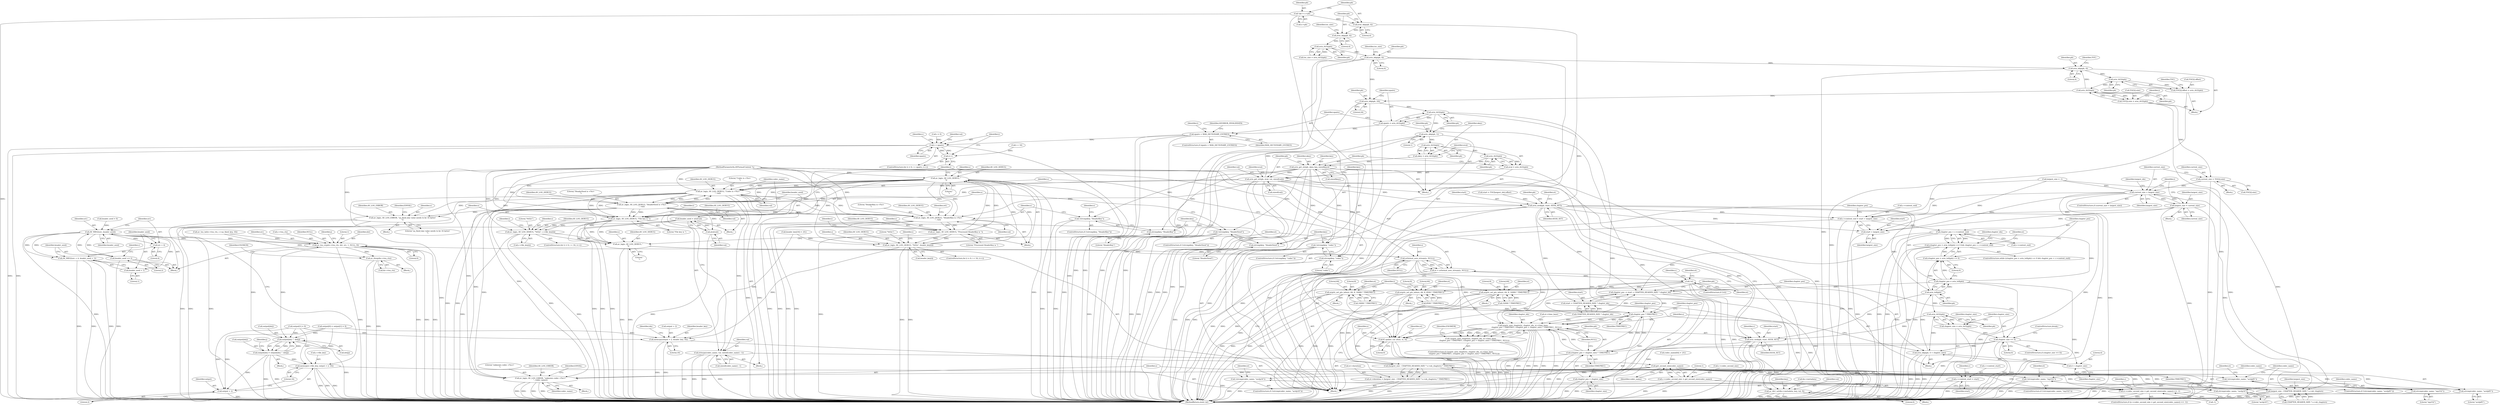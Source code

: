 digraph "0_FFmpeg_ed188f6dcdf0935c939ed813cf8745d50742014b@pointer" {
"1000194" [label="(Call,avio_skip(pb, 4))"];
"1000192" [label="(Call,avio_rb32(pb))"];
"1000187" [label="(Call,avio_skip(pb, 4))"];
"1000184" [label="(Call,avio_skip(pb, 4))"];
"1000177" [label="(Call,*pb = s->pb)"];
"1000213" [label="(Call,avio_skip(pb, 4))"];
"1000222" [label="(Call,avio_rb32(pb))"];
"1000216" [label="(Call,TOC[i].offset = avio_rb32(pb))"];
"1000230" [label="(Call,avio_rb32(pb))"];
"1000224" [label="(Call,TOC[i].size = avio_rb32(pb))"];
"1000736" [label="(Call,current_size = TOC[i].size)"];
"1000744" [label="(Call,current_size > largest_size)"];
"1000751" [label="(Call,largest_size = current_size)"];
"1000775" [label="(Call,c->content_end = start + largest_size)"];
"1000790" [label="(Call,chapter_pos < c->content_end)"];
"1000783" [label="(Call,(chapter_pos = avio_tell(pb)) >= 0 && chapter_pos < c->content_end)"];
"1000812" [label="(Call,chapter_pos -= start + CHAPTER_HEADER_SIZE * chapter_idx)"];
"1000832" [label="(Call,chapter_pos * TIMEPREC)"];
"1000826" [label="(Call,avpriv_new_chapter(s, chapter_idx, st->time_base,\n            chapter_pos * TIMEPREC, (chapter_pos + chapter_size) * TIMEPREC, NULL))"];
"1000825" [label="(Call,!avpriv_new_chapter(s, chapter_idx, st->time_base,\n            chapter_pos * TIMEPREC, (chapter_pos + chapter_size) * TIMEPREC, NULL))"];
"1000857" [label="(Call,ff_update_cur_dts(s, st, 0))"];
"1000835" [label="(Call,(chapter_pos + chapter_size) * TIMEPREC)"];
"1000848" [label="(Call,(largest_size - CHAPTER_HEADER_SIZE * s->nb_chapters) * TIMEPREC)"];
"1000844" [label="(Call,st->duration = (largest_size - CHAPTER_HEADER_SIZE * s->nb_chapters) * TIMEPREC)"];
"1000836" [label="(Call,chapter_pos + chapter_size)"];
"1000779" [label="(Call,start + largest_size)"];
"1000849" [label="(Call,largest_size - CHAPTER_HEADER_SIZE * s->nb_chapters)"];
"1000232" [label="(Call,avio_skip(pb, 24))"];
"1000237" [label="(Call,avio_rb32(pb))"];
"1000235" [label="(Call,npairs = avio_rb32(pb))"];
"1000240" [label="(Call,npairs > MAX_DICTIONARY_ENTRIES)"];
"1000249" [label="(Call,i < npairs)"];
"1000252" [label="(Call,i++)"];
"1000265" [label="(Call,avio_skip(pb, 1))"];
"1000270" [label="(Call,avio_rb32(pb))"];
"1000268" [label="(Call,nkey = avio_rb32(pb))"];
"1000276" [label="(Call,avio_get_str(pb, nkey, key, sizeof(key)))"];
"1000282" [label="(Call,avio_get_str(pb, nval, val, sizeof(val)))"];
"1000294" [label="(Call,av_log(s, AV_LOG_DEBUG, \"Codec is <%s>\n\", val))"];
"1000299" [label="(Call,strncpy(codec_name, val, sizeof(codec_name) - 1))"];
"1000414" [label="(Call,get_second_size(codec_name))"];
"1000409" [label="(Call,(c->codec_second_size = get_second_size(codec_name)) == -1)"];
"1000410" [label="(Call,c->codec_second_size = get_second_size(codec_name))"];
"1000419" [label="(Call,av_log(s, AV_LOG_ERROR, \"unknown codec <%s>!\n\", codec_name))"];
"1000587" [label="(Call,!strcmp(codec_name, \"mp332\"))"];
"1000588" [label="(Call,strcmp(codec_name, \"mp332\"))"];
"1000620" [label="(Call,!strcmp(codec_name, \"acelp85\"))"];
"1000621" [label="(Call,strcmp(codec_name, \"acelp85\"))"];
"1000674" [label="(Call,!strcmp(codec_name, \"acelp16\"))"];
"1000675" [label="(Call,strcmp(codec_name, \"acelp16\"))"];
"1000313" [label="(Call,av_log(s, AV_LOG_DEBUG, \"HeaderSeed is <%s>\n\", val))"];
"1000320" [label="(Call,atoi(val))"];
"1000318" [label="(Call,header_seed = atoi(val))"];
"1000476" [label="(Call,AV_WB32(src, header_seed))"];
"1000479" [label="(Call,AV_WB32(src + 4, header_seed + 1))"];
"1000480" [label="(Call,src + 4)"];
"1000483" [label="(Call,header_seed + 1)"];
"1000486" [label="(Call,header_seed += 2)"];
"1000489" [label="(Call,av_tea_crypt(c->tea_ctx, dst, src, 1, NULL, 0))"];
"1000521" [label="(Call,output[idx] ^ dst[j])"];
"1000517" [label="(Call,output[idx] = output[idx] ^ dst[j])"];
"1000528" [label="(Call,memcpy(c->file_key, output + 2, 16))"];
"1000532" [label="(Call,output + 2)"];
"1000564" [label="(Call,avformat_new_stream(s, NULL))"];
"1000562" [label="(Call,st = avformat_new_stream(s, NULL))"];
"1000568" [label="(Call,!st)"];
"1000611" [label="(Call,avpriv_set_pts_info(st, 64, 8, 32000 * TIMEPREC))"];
"1000665" [label="(Call,avpriv_set_pts_info(st, 64, 8, 8500 * TIMEPREC))"];
"1000719" [label="(Call,avpriv_set_pts_info(st, 64, 8, 16000 * TIMEPREC))"];
"1000571" [label="(Call,av_freep(&c->tea_ctx))"];
"1000329" [label="(Call,av_log(s, AV_LOG_DEBUG, \"HeaderKey is <%s>\n\", val))"];
"1000360" [label="(Call,av_log(s, AV_LOG_DEBUG, \"Processed HeaderKey is \"))"];
"1000373" [label="(Call,av_log(s, AV_LOG_DEBUG, \"%02x\", header_key[i]))"];
"1000380" [label="(Call,av_log(s, AV_LOG_DEBUG, \"\n\"))"];
"1000401" [label="(Call,av_log(s, AV_LOG_ERROR, \"aa_fixed_key value needs to be 16 bytes!\n\"))"];
"1000536" [label="(Call,av_log(s, AV_LOG_DEBUG, \"File key is \"))"];
"1000549" [label="(Call,av_log(s, AV_LOG_DEBUG, \"%02x\", c->file_key[i]))"];
"1000558" [label="(Call,av_log(s, AV_LOG_DEBUG, \"\n\"))"];
"1000457" [label="(Call,memcpy(output + 2, header_key, 16))"];
"1000386" [label="(Call,av_dict_set(&s->metadata, key, val, 0))"];
"1000761" [label="(Call,avio_seek(pb, start, SEEK_SET))"];
"1000770" [label="(Call,c->content_start = start)"];
"1000787" [label="(Call,avio_tell(pb))"];
"1000784" [label="(Call,(chapter_pos = avio_tell(pb)) >= 0)"];
"1000785" [label="(Call,chapter_pos = avio_tell(pb))"];
"1000805" [label="(Call,avio_rb32(pb))"];
"1000803" [label="(Call,chapter_size = avio_rb32(pb))"];
"1000808" [label="(Call,chapter_size == 0)"];
"1000819" [label="(Call,avio_skip(pb, 4 + chapter_size))"];
"1000821" [label="(Call,4 + chapter_size)"];
"1000861" [label="(Call,avio_seek(pb, start, SEEK_SET))"];
"1000814" [label="(Call,start + CHAPTER_HEADER_SIZE * chapter_idx)"];
"1000289" [label="(Call,!strcmp(key, \"codec\"))"];
"1000290" [label="(Call,strcmp(key, \"codec\"))"];
"1000308" [label="(Call,!strcmp(key, \"HeaderSeed\"))"];
"1000309" [label="(Call,strcmp(key, \"HeaderSeed\"))"];
"1000324" [label="(Call,!strcmp(key, \"HeaderKey\"))"];
"1000325" [label="(Call,strcmp(key, \"HeaderKey\"))"];
"1000274" [label="(Call,avio_rb32(pb))"];
"1000272" [label="(Call,nval = avio_rb32(pb))"];
"1000781" [label="(Identifier,largest_size)"];
"1000212" [label="(Block,)"];
"1000675" [label="(Call,strcmp(codec_name, \"acelp16\"))"];
"1000288" [label="(ControlStructure,if (!strcmp(key, \"codec\")))"];
"1000809" [label="(Identifier,chapter_size)"];
"1000835" [label="(Call,(chapter_pos + chapter_size) * TIMEPREC)"];
"1000828" [label="(Identifier,chapter_idx)"];
"1000278" [label="(Identifier,nkey)"];
"1000404" [label="(Literal,\"aa_fixed_key value needs to be 16 bytes!\n\")"];
"1000836" [label="(Call,chapter_pos + chapter_size)"];
"1000458" [label="(Call,output + 2)"];
"1000540" [label="(ControlStructure,for (i = 0; i < 16; i++))"];
"1000674" [label="(Call,!strcmp(codec_name, \"acelp16\"))"];
"1000525" [label="(Call,dst[j])"];
"1000190" [label="(Call,toc_size = avio_rb32(pb))"];
"1000362" [label="(Identifier,AV_LOG_DEBUG)"];
"1000309" [label="(Call,strcmp(key, \"HeaderSeed\"))"];
"1000253" [label="(Identifier,i)"];
"1000623" [label="(Literal,\"acelp85\")"];
"1000217" [label="(Call,TOC[i].offset)"];
"1000491" [label="(Identifier,c)"];
"1000619" [label="(ControlStructure,if (!strcmp(codec_name, \"acelp85\")))"];
"1000475" [label="(Block,)"];
"1000839" [label="(Identifier,TIMEPREC)"];
"1000497" [label="(Literal,0)"];
"1000589" [label="(Identifier,codec_name)"];
"1000368" [label="(Call,i < 16)"];
"1000534" [label="(Literal,2)"];
"1000177" [label="(Call,*pb = s->pb)"];
"1000568" [label="(Call,!st)"];
"1000480" [label="(Call,src + 4)"];
"1000563" [label="(Identifier,st)"];
"1000407" [label="(Identifier,EINVAL)"];
"1000777" [label="(Identifier,c)"];
"1000275" [label="(Identifier,pb)"];
"1000265" [label="(Call,avio_skip(pb, 1))"];
"1000588" [label="(Call,strcmp(codec_name, \"mp332\"))"];
"1000266" [label="(Identifier,pb)"];
"1000496" [label="(Identifier,NULL)"];
"1000196" [label="(Literal,4)"];
"1000734" [label="(Identifier,i)"];
"1000624" [label="(Block,)"];
"1000377" [label="(Call,header_key[i])"];
"1000586" [label="(ControlStructure,if (!strcmp(codec_name, \"mp332\")))"];
"1000380" [label="(Call,av_log(s, AV_LOG_DEBUG, \"\n\"))"];
"1000751" [label="(Call,largest_size = current_size)"];
"1000578" [label="(Identifier,ENOMEM)"];
"1000816" [label="(Call,CHAPTER_HEADER_SIZE * chapter_idx)"];
"1000246" [label="(Call,i = 0)"];
"1000824" [label="(ControlStructure,if (!avpriv_new_chapter(s, chapter_idx, st->time_base,\n            chapter_pos * TIMEPREC, (chapter_pos + chapter_size) * TIMEPREC, NULL)))"];
"1000414" [label="(Call,get_second_size(codec_name))"];
"1000628" [label="(Identifier,st)"];
"1000774" [label="(Identifier,start)"];
"1000776" [label="(Call,c->content_end)"];
"1000668" [label="(Literal,8)"];
"1000537" [label="(Identifier,s)"];
"1000215" [label="(Literal,4)"];
"1000256" [label="(Identifier,val)"];
"1000775" [label="(Call,c->content_end = start + largest_size)"];
"1000360" [label="(Call,av_log(s, AV_LOG_DEBUG, \"Processed HeaderKey is \"))"];
"1000296" [label="(Identifier,AV_LOG_DEBUG)"];
"1000192" [label="(Call,avio_rb32(pb))"];
"1000850" [label="(Identifier,largest_size)"];
"1000295" [label="(Identifier,s)"];
"1000440" [label="(Call,av_tea_init(c->tea_ctx, c->aa_fixed_key, 16))"];
"1000372" [label="(Identifier,i)"];
"1000752" [label="(Identifier,largest_size)"];
"1000329" [label="(Call,av_log(s, AV_LOG_DEBUG, \"HeaderKey is <%s>\n\", val))"];
"1000185" [label="(Identifier,pb)"];
"1000487" [label="(Identifier,header_seed)"];
"1000612" [label="(Identifier,st)"];
"1000735" [label="(Block,)"];
"1000483" [label="(Call,header_seed + 1)"];
"1000385" [label="(Block,)"];
"1000749" [label="(Identifier,largest_idx)"];
"1000267" [label="(Literal,1)"];
"1000676" [label="(Identifier,codec_name)"];
"1000622" [label="(Identifier,codec_name)"];
"1000224" [label="(Call,TOC[i].size = avio_rb32(pb))"];
"1000820" [label="(Identifier,pb)"];
"1000391" [label="(Identifier,key)"];
"1000374" [label="(Identifier,s)"];
"1000213" [label="(Call,avio_skip(pb, 4))"];
"1000326" [label="(Identifier,key)"];
"1000315" [label="(Identifier,AV_LOG_DEBUG)"];
"1000254" [label="(Block,)"];
"1000822" [label="(Literal,4)"];
"1000737" [label="(Identifier,current_size)"];
"1000767" [label="(Identifier,st)"];
"1000574" [label="(Identifier,c)"];
"1000791" [label="(Identifier,chapter_pos)"];
"1000569" [label="(Identifier,st)"];
"1000389" [label="(Identifier,s)"];
"1000539" [label="(Literal,\"File key is \")"];
"1000245" [label="(ControlStructure,for (i = 0; i < npairs; i++))"];
"1000665" [label="(Call,avpriv_set_pts_info(st, 64, 8, 8500 * TIMEPREC))"];
"1000517" [label="(Call,output[idx] = output[idx] ^ dst[j])"];
"1000411" [label="(Call,c->codec_second_size)"];
"1000763" [label="(Identifier,start)"];
"1000798" [label="(Identifier,chapter_idx)"];
"1000590" [label="(Literal,\"mp332\")"];
"1000719" [label="(Call,avpriv_set_pts_info(st, 64, 8, 16000 * TIMEPREC))"];
"1000746" [label="(Identifier,largest_size)"];
"1000812" [label="(Call,chapter_pos -= start + CHAPTER_HEADER_SIZE * chapter_idx)"];
"1000792" [label="(Call,c->content_end)"];
"1000851" [label="(Call,CHAPTER_HEADER_SIZE * s->nb_chapters)"];
"1000282" [label="(Call,avio_get_str(pb, nval, val, sizeof(val)))"];
"1000858" [label="(Identifier,s)"];
"1000333" [label="(Identifier,val)"];
"1000276" [label="(Call,avio_get_str(pb, nkey, key, sizeof(key)))"];
"1000416" [label="(Call,-1)"];
"1000518" [label="(Call,output[idx])"];
"1000559" [label="(Identifier,s)"];
"1000723" [label="(Call,16000 * TIMEPREC)"];
"1000216" [label="(Call,TOC[i].offset = avio_rb32(pb))"];
"1000222" [label="(Call,avio_rb32(pb))"];
"1000477" [label="(Identifier,src)"];
"1000127" [label="(MethodParameterIn,AVFormatContext *s)"];
"1000832" [label="(Call,chapter_pos * TIMEPREC)"];
"1000308" [label="(Call,!strcmp(key, \"HeaderSeed\"))"];
"1000193" [label="(Identifier,pb)"];
"1000457" [label="(Call,memcpy(output + 2, header_key, 16))"];
"1000422" [label="(Literal,\"unknown codec <%s>!\n\")"];
"1000421" [label="(Identifier,AV_LOG_ERROR)"];
"1000565" [label="(Identifier,s)"];
"1000533" [label="(Identifier,output)"];
"1000415" [label="(Identifier,codec_name)"];
"1000834" [label="(Identifier,TIMEPREC)"];
"1000562" [label="(Call,st = avformat_new_stream(s, NULL))"];
"1000251" [label="(Identifier,npairs)"];
"1000522" [label="(Call,output[idx])"];
"1000736" [label="(Call,current_size = TOC[i].size)"];
"1000821" [label="(Call,4 + chapter_size)"];
"1000269" [label="(Identifier,nkey)"];
"1000361" [label="(Identifier,s)"];
"1000189" [label="(Literal,4)"];
"1000299" [label="(Call,strncpy(codec_name, val, sizeof(codec_name) - 1))"];
"1000191" [label="(Identifier,toc_size)"];
"1000318" [label="(Call,header_seed = atoi(val))"];
"1000375" [label="(Identifier,AV_LOG_DEBUG)"];
"1000383" [label="(Literal,\"\n\")"];
"1000582" [label="(Identifier,st)"];
"1000429" [label="(Identifier,c)"];
"1000268" [label="(Call,nkey = avio_rb32(pb))"];
"1000376" [label="(Literal,\"%02x\")"];
"1000426" [label="(Identifier,EINVAL)"];
"1000461" [label="(Identifier,header_key)"];
"1000290" [label="(Call,strcmp(key, \"codec\"))"];
"1000387" [label="(Call,&s->metadata)"];
"1000587" [label="(Call,!strcmp(codec_name, \"mp332\"))"];
"1000829" [label="(Call,st->time_base)"];
"1000567" [label="(ControlStructure,if (!st))"];
"1000779" [label="(Call,start + largest_size)"];
"1000833" [label="(Identifier,chapter_pos)"];
"1000330" [label="(Identifier,s)"];
"1000784" [label="(Call,(chapter_pos = avio_tell(pb)) >= 0)"];
"1000320" [label="(Call,atoi(val))"];
"1000846" [label="(Identifier,st)"];
"1000795" [label="(Block,)"];
"1000418" [label="(Block,)"];
"1000843" [label="(Identifier,ENOMEM)"];
"1000331" [label="(Identifier,AV_LOG_DEBUG)"];
"1000848" [label="(Call,(largest_size - CHAPTER_HEADER_SIZE * s->nb_chapters) * TIMEPREC)"];
"1000804" [label="(Identifier,chapter_size)"];
"1000482" [label="(Literal,4)"];
"1000516" [label="(Block,)"];
"1000805" [label="(Call,avio_rb32(pb))"];
"1000279" [label="(Identifier,key)"];
"1000615" [label="(Call,32000 * TIMEPREC)"];
"1000549" [label="(Call,av_log(s, AV_LOG_DEBUG, \"%02x\", c->file_key[i]))"];
"1000321" [label="(Identifier,val)"];
"1000669" [label="(Call,8500 * TIMEPREC)"];
"1000528" [label="(Call,memcpy(c->file_key, output + 2, 16))"];
"1000500" [label="(Identifier,j)"];
"1000511" [label="(Identifier,j)"];
"1000312" [label="(Block,)"];
"1000410" [label="(Call,c->codec_second_size = get_second_size(codec_name))"];
"1000298" [label="(Identifier,val)"];
"1000595" [label="(Identifier,st)"];
"1000495" [label="(Literal,1)"];
"1000819" [label="(Call,avio_skip(pb, 4 + chapter_size))"];
"1000827" [label="(Identifier,s)"];
"1000227" [label="(Identifier,TOC)"];
"1000178" [label="(Identifier,pb)"];
"1000283" [label="(Identifier,pb)"];
"1000790" [label="(Call,chapter_pos < c->content_end)"];
"1000542" [label="(Identifier,i)"];
"1000324" [label="(Call,!strcmp(key, \"HeaderKey\"))"];
"1000235" [label="(Call,npairs = avio_rb32(pb))"];
"1000297" [label="(Literal,\"Codec is <%s>\n\")"];
"1000682" [label="(Identifier,st)"];
"1000493" [label="(Identifier,dst)"];
"1000857" [label="(Call,ff_update_cur_dts(s, st, 0))"];
"1000770" [label="(Call,c->content_start = start)"];
"1000837" [label="(Identifier,chapter_pos)"];
"1000237" [label="(Call,avio_rb32(pb))"];
"1000301" [label="(Identifier,val)"];
"1000864" [label="(Identifier,SEEK_SET)"];
"1000409" [label="(Call,(c->codec_second_size = get_second_size(codec_name)) == -1)"];
"1000240" [label="(Call,npairs > MAX_DICTIONARY_ENTRIES)"];
"1000397" [label="(Identifier,c)"];
"1000366" [label="(Identifier,i)"];
"1000728" [label="(Identifier,i)"];
"1000386" [label="(Call,av_dict_set(&s->metadata, key, val, 0))"];
"1000186" [label="(Literal,4)"];
"1000250" [label="(Identifier,i)"];
"1000417" [label="(Literal,1)"];
"1000754" [label="(Call,start = TOC[largest_idx].offset)"];
"1000364" [label="(ControlStructure,for (i = 0; i < 16; i++))"];
"1000782" [label="(ControlStructure,while ((chapter_pos = avio_tell(pb)) >= 0 && chapter_pos < c->content_end))"];
"1000325" [label="(Call,strcmp(key, \"HeaderKey\"))"];
"1000402" [label="(Identifier,s)"];
"1000788" [label="(Identifier,pb)"];
"1000762" [label="(Identifier,pb)"];
"1000236" [label="(Identifier,npairs)"];
"1000481" [label="(Identifier,src)"];
"1000249" [label="(Call,i < npairs)"];
"1000195" [label="(Identifier,pb)"];
"1000489" [label="(Call,av_tea_crypt(c->tea_ctx, dst, src, 1, NULL, 0))"];
"1000285" [label="(Identifier,val)"];
"1000780" [label="(Identifier,start)"];
"1000199" [label="(Identifier,toc_size)"];
"1000373" [label="(Call,av_log(s, AV_LOG_DEBUG, \"%02x\", header_key[i]))"];
"1000238" [label="(Identifier,pb)"];
"1000241" [label="(Identifier,npairs)"];
"1000392" [label="(Identifier,val)"];
"1000551" [label="(Identifier,AV_LOG_DEBUG)"];
"1000184" [label="(Call,avio_skip(pb, 4))"];
"1000214" [label="(Identifier,pb)"];
"1000771" [label="(Call,c->content_start)"];
"1000810" [label="(Literal,0)"];
"1000764" [label="(Identifier,SEEK_SET)"];
"1000271" [label="(Identifier,pb)"];
"1000328" [label="(Block,)"];
"1000280" [label="(Call,sizeof(key))"];
"1000231" [label="(Identifier,pb)"];
"1000155" [label="(Call,largest_size = -1)"];
"1000815" [label="(Identifier,start)"];
"1000314" [label="(Identifier,s)"];
"1000548" [label="(Identifier,i)"];
"1000420" [label="(Identifier,s)"];
"1000485" [label="(Literal,1)"];
"1000494" [label="(Identifier,src)"];
"1000566" [label="(Identifier,NULL)"];
"1000323" [label="(ControlStructure,if (!strcmp(key, \"HeaderKey\")))"];
"1000786" [label="(Identifier,chapter_pos)"];
"1000877" [label="(MethodReturn,static int)"];
"1000488" [label="(Literal,2)"];
"1000552" [label="(Literal,\"%02x\")"];
"1000142" [label="(Call,header_seed = 0)"];
"1000336" [label="(Identifier,ret)"];
"1000787" [label="(Call,avio_tell(pb))"];
"1000252" [label="(Call,i++)"];
"1000840" [label="(Identifier,NULL)"];
"1000225" [label="(Call,TOC[i].size)"];
"1000743" [label="(ControlStructure,if (current_size > largest_size))"];
"1000553" [label="(Call,c->file_key[i])"];
"1000230" [label="(Call,avio_rb32(pb))"];
"1000814" [label="(Call,start + CHAPTER_HEADER_SIZE * chapter_idx)"];
"1000862" [label="(Identifier,pb)"];
"1000274" [label="(Call,avio_rb32(pb))"];
"1000478" [label="(Identifier,header_seed)"];
"1000284" [label="(Identifier,nval)"];
"1000570" [label="(Block,)"];
"1000620" [label="(Call,!strcmp(codec_name, \"acelp85\"))"];
"1000591" [label="(Block,)"];
"1000273" [label="(Identifier,nval)"];
"1000270" [label="(Call,avio_rb32(pb))"];
"1000247" [label="(Identifier,i)"];
"1000327" [label="(Literal,\"HeaderKey\")"];
"1000826" [label="(Call,avpriv_new_chapter(s, chapter_idx, st->time_base,\n            chapter_pos * TIMEPREC, (chapter_pos + chapter_size) * TIMEPREC, NULL))"];
"1000187" [label="(Call,avio_skip(pb, 4))"];
"1000673" [label="(ControlStructure,if (!strcmp(codec_name, \"acelp16\")))"];
"1000813" [label="(Identifier,chapter_pos)"];
"1000614" [label="(Literal,8)"];
"1000867" [label="(Identifier,c)"];
"1000272" [label="(Call,nval = avio_rb32(pb))"];
"1000319" [label="(Identifier,header_seed)"];
"1000845" [label="(Call,st->duration)"];
"1000550" [label="(Identifier,s)"];
"1000168" [label="(Call,header_key[16] = {0})"];
"1000863" [label="(Identifier,start)"];
"1000403" [label="(Identifier,AV_LOG_ERROR)"];
"1000747" [label="(Block,)"];
"1000277" [label="(Identifier,pb)"];
"1000825" [label="(Call,!avpriv_new_chapter(s, chapter_idx, st->time_base,\n            chapter_pos * TIMEPREC, (chapter_pos + chapter_size) * TIMEPREC, NULL))"];
"1000722" [label="(Literal,8)"];
"1000194" [label="(Call,avio_skip(pb, 4))"];
"1000294" [label="(Call,av_log(s, AV_LOG_DEBUG, \"Codec is <%s>\n\", val))"];
"1000419" [label="(Call,av_log(s, AV_LOG_ERROR, \"unknown codec <%s>!\n\", codec_name))"];
"1000611" [label="(Call,avpriv_set_pts_info(st, 64, 8, 32000 * TIMEPREC))"];
"1000211" [label="(Identifier,i)"];
"1000532" [label="(Call,output + 2)"];
"1000300" [label="(Identifier,codec_name)"];
"1000363" [label="(Literal,\"Processed HeaderKey is \")"];
"1000188" [label="(Identifier,pb)"];
"1000382" [label="(Identifier,AV_LOG_DEBUG)"];
"1000234" [label="(Literal,24)"];
"1000381" [label="(Identifier,s)"];
"1000744" [label="(Call,current_size > largest_size)"];
"1000783" [label="(Call,(chapter_pos = avio_tell(pb)) >= 0 && chapter_pos < c->content_end)"];
"1000476" [label="(Call,AV_WB32(src, header_seed))"];
"1000529" [label="(Call,c->file_key)"];
"1000678" [label="(Block,)"];
"1000571" [label="(Call,av_freep(&c->tea_ctx))"];
"1000613" [label="(Literal,64)"];
"1000823" [label="(Identifier,chapter_size)"];
"1000621" [label="(Call,strcmp(codec_name, \"acelp85\"))"];
"1000462" [label="(Literal,16)"];
"1000720" [label="(Identifier,st)"];
"1000564" [label="(Call,avformat_new_stream(s, NULL))"];
"1000311" [label="(Literal,\"HeaderSeed\")"];
"1000408" [label="(ControlStructure,if ((c->codec_second_size = get_second_size(codec_name)) == -1))"];
"1000232" [label="(Call,avio_skip(pb, 24))"];
"1000393" [label="(Literal,0)"];
"1000521" [label="(Call,output[idx] ^ dst[j])"];
"1000479" [label="(Call,AV_WB32(src + 4, header_seed + 1))"];
"1000849" [label="(Call,largest_size - CHAPTER_HEADER_SIZE * s->nb_chapters)"];
"1000233" [label="(Identifier,pb)"];
"1000400" [label="(Block,)"];
"1000149" [label="(Call,codec_name[64] = {0})"];
"1000808" [label="(Call,chapter_size == 0)"];
"1000558" [label="(Call,av_log(s, AV_LOG_DEBUG, \"\n\"))"];
"1000738" [label="(Call,TOC[i].size)"];
"1000452" [label="(Call,output[1] = 0)"];
"1000667" [label="(Literal,64)"];
"1000844" [label="(Call,st->duration = (largest_size - CHAPTER_HEADER_SIZE * s->nb_chapters) * TIMEPREC)"];
"1000448" [label="(Call,output[0] = output[1] = 0)"];
"1000310" [label="(Identifier,key)"];
"1000745" [label="(Identifier,current_size)"];
"1000286" [label="(Call,sizeof(val))"];
"1000179" [label="(Call,s->pb)"];
"1000291" [label="(Identifier,key)"];
"1000128" [label="(Block,)"];
"1000806" [label="(Identifier,pb)"];
"1000332" [label="(Literal,\"HeaderKey is <%s>\n\")"];
"1000561" [label="(Literal,\"\n\")"];
"1000223" [label="(Identifier,pb)"];
"1000307" [label="(ControlStructure,if (!strcmp(key, \"HeaderSeed\")))"];
"1000677" [label="(Literal,\"acelp16\")"];
"1000486" [label="(Call,header_seed += 2)"];
"1000859" [label="(Identifier,st)"];
"1000423" [label="(Identifier,codec_name)"];
"1000239" [label="(ControlStructure,if (npairs > MAX_DICTIONARY_ENTRIES))"];
"1000464" [label="(Identifier,idx)"];
"1000289" [label="(Call,!strcmp(key, \"codec\"))"];
"1000484" [label="(Identifier,header_seed)"];
"1000292" [label="(Literal,\"codec\")"];
"1000219" [label="(Identifier,TOC)"];
"1000293" [label="(Block,)"];
"1000536" [label="(Call,av_log(s, AV_LOG_DEBUG, \"File key is \"))"];
"1000856" [label="(Identifier,TIMEPREC)"];
"1000244" [label="(Identifier,AVERROR_INVALIDDATA)"];
"1000401" [label="(Call,av_log(s, AV_LOG_ERROR, \"aa_fixed_key value needs to be 16 bytes!\n\"))"];
"1000535" [label="(Literal,16)"];
"1000242" [label="(Identifier,MAX_DICTIONARY_ENTRIES)"];
"1000807" [label="(ControlStructure,if (chapter_size == 0))"];
"1000490" [label="(Call,c->tea_ctx)"];
"1000317" [label="(Identifier,val)"];
"1000860" [label="(Literal,0)"];
"1000753" [label="(Identifier,current_size)"];
"1000572" [label="(Call,&c->tea_ctx)"];
"1000761" [label="(Call,avio_seek(pb, start, SEEK_SET))"];
"1000838" [label="(Identifier,chapter_size)"];
"1000666" [label="(Identifier,st)"];
"1000560" [label="(Identifier,AV_LOG_DEBUG)"];
"1000721" [label="(Literal,64)"];
"1000302" [label="(Call,sizeof(codec_name) - 1)"];
"1000313" [label="(Call,av_log(s, AV_LOG_DEBUG, \"HeaderSeed is <%s>\n\", val))"];
"1000789" [label="(Literal,0)"];
"1000538" [label="(Identifier,AV_LOG_DEBUG)"];
"1000811" [label="(ControlStructure,break;)"];
"1000316" [label="(Literal,\"HeaderSeed is <%s>\n\")"];
"1000803" [label="(Call,chapter_size = avio_rb32(pb))"];
"1000785" [label="(Call,chapter_pos = avio_tell(pb))"];
"1000861" [label="(Call,avio_seek(pb, start, SEEK_SET))"];
"1000194" -> "1000128"  [label="AST: "];
"1000194" -> "1000196"  [label="CFG: "];
"1000195" -> "1000194"  [label="AST: "];
"1000196" -> "1000194"  [label="AST: "];
"1000199" -> "1000194"  [label="CFG: "];
"1000194" -> "1000877"  [label="DDG: "];
"1000194" -> "1000877"  [label="DDG: "];
"1000192" -> "1000194"  [label="DDG: "];
"1000194" -> "1000213"  [label="DDG: "];
"1000194" -> "1000232"  [label="DDG: "];
"1000192" -> "1000190"  [label="AST: "];
"1000192" -> "1000193"  [label="CFG: "];
"1000193" -> "1000192"  [label="AST: "];
"1000190" -> "1000192"  [label="CFG: "];
"1000192" -> "1000190"  [label="DDG: "];
"1000187" -> "1000192"  [label="DDG: "];
"1000187" -> "1000128"  [label="AST: "];
"1000187" -> "1000189"  [label="CFG: "];
"1000188" -> "1000187"  [label="AST: "];
"1000189" -> "1000187"  [label="AST: "];
"1000191" -> "1000187"  [label="CFG: "];
"1000184" -> "1000187"  [label="DDG: "];
"1000184" -> "1000128"  [label="AST: "];
"1000184" -> "1000186"  [label="CFG: "];
"1000185" -> "1000184"  [label="AST: "];
"1000186" -> "1000184"  [label="AST: "];
"1000188" -> "1000184"  [label="CFG: "];
"1000177" -> "1000184"  [label="DDG: "];
"1000177" -> "1000128"  [label="AST: "];
"1000177" -> "1000179"  [label="CFG: "];
"1000178" -> "1000177"  [label="AST: "];
"1000179" -> "1000177"  [label="AST: "];
"1000185" -> "1000177"  [label="CFG: "];
"1000177" -> "1000877"  [label="DDG: "];
"1000213" -> "1000212"  [label="AST: "];
"1000213" -> "1000215"  [label="CFG: "];
"1000214" -> "1000213"  [label="AST: "];
"1000215" -> "1000213"  [label="AST: "];
"1000219" -> "1000213"  [label="CFG: "];
"1000213" -> "1000877"  [label="DDG: "];
"1000230" -> "1000213"  [label="DDG: "];
"1000213" -> "1000222"  [label="DDG: "];
"1000222" -> "1000216"  [label="AST: "];
"1000222" -> "1000223"  [label="CFG: "];
"1000223" -> "1000222"  [label="AST: "];
"1000216" -> "1000222"  [label="CFG: "];
"1000222" -> "1000216"  [label="DDG: "];
"1000222" -> "1000230"  [label="DDG: "];
"1000216" -> "1000212"  [label="AST: "];
"1000217" -> "1000216"  [label="AST: "];
"1000227" -> "1000216"  [label="CFG: "];
"1000216" -> "1000877"  [label="DDG: "];
"1000230" -> "1000224"  [label="AST: "];
"1000230" -> "1000231"  [label="CFG: "];
"1000231" -> "1000230"  [label="AST: "];
"1000224" -> "1000230"  [label="CFG: "];
"1000230" -> "1000224"  [label="DDG: "];
"1000230" -> "1000232"  [label="DDG: "];
"1000224" -> "1000212"  [label="AST: "];
"1000225" -> "1000224"  [label="AST: "];
"1000211" -> "1000224"  [label="CFG: "];
"1000224" -> "1000877"  [label="DDG: "];
"1000224" -> "1000736"  [label="DDG: "];
"1000736" -> "1000735"  [label="AST: "];
"1000736" -> "1000738"  [label="CFG: "];
"1000737" -> "1000736"  [label="AST: "];
"1000738" -> "1000736"  [label="AST: "];
"1000745" -> "1000736"  [label="CFG: "];
"1000736" -> "1000877"  [label="DDG: "];
"1000736" -> "1000744"  [label="DDG: "];
"1000744" -> "1000743"  [label="AST: "];
"1000744" -> "1000746"  [label="CFG: "];
"1000745" -> "1000744"  [label="AST: "];
"1000746" -> "1000744"  [label="AST: "];
"1000749" -> "1000744"  [label="CFG: "];
"1000734" -> "1000744"  [label="CFG: "];
"1000744" -> "1000877"  [label="DDG: "];
"1000744" -> "1000877"  [label="DDG: "];
"1000751" -> "1000744"  [label="DDG: "];
"1000155" -> "1000744"  [label="DDG: "];
"1000744" -> "1000751"  [label="DDG: "];
"1000744" -> "1000775"  [label="DDG: "];
"1000744" -> "1000779"  [label="DDG: "];
"1000744" -> "1000849"  [label="DDG: "];
"1000751" -> "1000747"  [label="AST: "];
"1000751" -> "1000753"  [label="CFG: "];
"1000752" -> "1000751"  [label="AST: "];
"1000753" -> "1000751"  [label="AST: "];
"1000734" -> "1000751"  [label="CFG: "];
"1000751" -> "1000877"  [label="DDG: "];
"1000751" -> "1000775"  [label="DDG: "];
"1000751" -> "1000779"  [label="DDG: "];
"1000751" -> "1000849"  [label="DDG: "];
"1000775" -> "1000128"  [label="AST: "];
"1000775" -> "1000779"  [label="CFG: "];
"1000776" -> "1000775"  [label="AST: "];
"1000779" -> "1000775"  [label="AST: "];
"1000786" -> "1000775"  [label="CFG: "];
"1000775" -> "1000877"  [label="DDG: "];
"1000775" -> "1000877"  [label="DDG: "];
"1000761" -> "1000775"  [label="DDG: "];
"1000155" -> "1000775"  [label="DDG: "];
"1000775" -> "1000790"  [label="DDG: "];
"1000790" -> "1000783"  [label="AST: "];
"1000790" -> "1000792"  [label="CFG: "];
"1000791" -> "1000790"  [label="AST: "];
"1000792" -> "1000790"  [label="AST: "];
"1000783" -> "1000790"  [label="CFG: "];
"1000790" -> "1000877"  [label="DDG: "];
"1000790" -> "1000877"  [label="DDG: "];
"1000790" -> "1000783"  [label="DDG: "];
"1000790" -> "1000783"  [label="DDG: "];
"1000785" -> "1000790"  [label="DDG: "];
"1000790" -> "1000812"  [label="DDG: "];
"1000783" -> "1000782"  [label="AST: "];
"1000783" -> "1000784"  [label="CFG: "];
"1000784" -> "1000783"  [label="AST: "];
"1000798" -> "1000783"  [label="CFG: "];
"1000846" -> "1000783"  [label="CFG: "];
"1000783" -> "1000877"  [label="DDG: "];
"1000783" -> "1000877"  [label="DDG: "];
"1000783" -> "1000877"  [label="DDG: "];
"1000784" -> "1000783"  [label="DDG: "];
"1000812" -> "1000795"  [label="AST: "];
"1000812" -> "1000814"  [label="CFG: "];
"1000813" -> "1000812"  [label="AST: "];
"1000814" -> "1000812"  [label="AST: "];
"1000820" -> "1000812"  [label="CFG: "];
"1000812" -> "1000877"  [label="DDG: "];
"1000761" -> "1000812"  [label="DDG: "];
"1000816" -> "1000812"  [label="DDG: "];
"1000816" -> "1000812"  [label="DDG: "];
"1000785" -> "1000812"  [label="DDG: "];
"1000812" -> "1000832"  [label="DDG: "];
"1000832" -> "1000826"  [label="AST: "];
"1000832" -> "1000834"  [label="CFG: "];
"1000833" -> "1000832"  [label="AST: "];
"1000834" -> "1000832"  [label="AST: "];
"1000837" -> "1000832"  [label="CFG: "];
"1000832" -> "1000826"  [label="DDG: "];
"1000832" -> "1000826"  [label="DDG: "];
"1000615" -> "1000832"  [label="DDG: "];
"1000669" -> "1000832"  [label="DDG: "];
"1000723" -> "1000832"  [label="DDG: "];
"1000835" -> "1000832"  [label="DDG: "];
"1000832" -> "1000835"  [label="DDG: "];
"1000832" -> "1000835"  [label="DDG: "];
"1000832" -> "1000836"  [label="DDG: "];
"1000826" -> "1000825"  [label="AST: "];
"1000826" -> "1000840"  [label="CFG: "];
"1000827" -> "1000826"  [label="AST: "];
"1000828" -> "1000826"  [label="AST: "];
"1000829" -> "1000826"  [label="AST: "];
"1000835" -> "1000826"  [label="AST: "];
"1000840" -> "1000826"  [label="AST: "];
"1000825" -> "1000826"  [label="CFG: "];
"1000826" -> "1000877"  [label="DDG: "];
"1000826" -> "1000877"  [label="DDG: "];
"1000826" -> "1000877"  [label="DDG: "];
"1000826" -> "1000877"  [label="DDG: "];
"1000826" -> "1000877"  [label="DDG: "];
"1000826" -> "1000877"  [label="DDG: "];
"1000826" -> "1000825"  [label="DDG: "];
"1000826" -> "1000825"  [label="DDG: "];
"1000826" -> "1000825"  [label="DDG: "];
"1000826" -> "1000825"  [label="DDG: "];
"1000826" -> "1000825"  [label="DDG: "];
"1000826" -> "1000825"  [label="DDG: "];
"1000564" -> "1000826"  [label="DDG: "];
"1000564" -> "1000826"  [label="DDG: "];
"1000127" -> "1000826"  [label="DDG: "];
"1000816" -> "1000826"  [label="DDG: "];
"1000835" -> "1000826"  [label="DDG: "];
"1000835" -> "1000826"  [label="DDG: "];
"1000826" -> "1000857"  [label="DDG: "];
"1000825" -> "1000824"  [label="AST: "];
"1000786" -> "1000825"  [label="CFG: "];
"1000843" -> "1000825"  [label="CFG: "];
"1000825" -> "1000877"  [label="DDG: "];
"1000825" -> "1000877"  [label="DDG: "];
"1000857" -> "1000128"  [label="AST: "];
"1000857" -> "1000860"  [label="CFG: "];
"1000858" -> "1000857"  [label="AST: "];
"1000859" -> "1000857"  [label="AST: "];
"1000860" -> "1000857"  [label="AST: "];
"1000862" -> "1000857"  [label="CFG: "];
"1000857" -> "1000877"  [label="DDG: "];
"1000857" -> "1000877"  [label="DDG: "];
"1000857" -> "1000877"  [label="DDG: "];
"1000564" -> "1000857"  [label="DDG: "];
"1000127" -> "1000857"  [label="DDG: "];
"1000568" -> "1000857"  [label="DDG: "];
"1000719" -> "1000857"  [label="DDG: "];
"1000665" -> "1000857"  [label="DDG: "];
"1000611" -> "1000857"  [label="DDG: "];
"1000835" -> "1000839"  [label="CFG: "];
"1000836" -> "1000835"  [label="AST: "];
"1000839" -> "1000835"  [label="AST: "];
"1000840" -> "1000835"  [label="CFG: "];
"1000835" -> "1000877"  [label="DDG: "];
"1000835" -> "1000877"  [label="DDG: "];
"1000808" -> "1000835"  [label="DDG: "];
"1000835" -> "1000848"  [label="DDG: "];
"1000848" -> "1000844"  [label="AST: "];
"1000848" -> "1000856"  [label="CFG: "];
"1000849" -> "1000848"  [label="AST: "];
"1000856" -> "1000848"  [label="AST: "];
"1000844" -> "1000848"  [label="CFG: "];
"1000848" -> "1000877"  [label="DDG: "];
"1000848" -> "1000877"  [label="DDG: "];
"1000848" -> "1000844"  [label="DDG: "];
"1000848" -> "1000844"  [label="DDG: "];
"1000849" -> "1000848"  [label="DDG: "];
"1000849" -> "1000848"  [label="DDG: "];
"1000615" -> "1000848"  [label="DDG: "];
"1000669" -> "1000848"  [label="DDG: "];
"1000723" -> "1000848"  [label="DDG: "];
"1000844" -> "1000128"  [label="AST: "];
"1000845" -> "1000844"  [label="AST: "];
"1000858" -> "1000844"  [label="CFG: "];
"1000844" -> "1000877"  [label="DDG: "];
"1000844" -> "1000877"  [label="DDG: "];
"1000836" -> "1000838"  [label="CFG: "];
"1000837" -> "1000836"  [label="AST: "];
"1000838" -> "1000836"  [label="AST: "];
"1000839" -> "1000836"  [label="CFG: "];
"1000836" -> "1000877"  [label="DDG: "];
"1000836" -> "1000877"  [label="DDG: "];
"1000808" -> "1000836"  [label="DDG: "];
"1000779" -> "1000781"  [label="CFG: "];
"1000780" -> "1000779"  [label="AST: "];
"1000781" -> "1000779"  [label="AST: "];
"1000779" -> "1000877"  [label="DDG: "];
"1000761" -> "1000779"  [label="DDG: "];
"1000155" -> "1000779"  [label="DDG: "];
"1000849" -> "1000851"  [label="CFG: "];
"1000850" -> "1000849"  [label="AST: "];
"1000851" -> "1000849"  [label="AST: "];
"1000856" -> "1000849"  [label="CFG: "];
"1000849" -> "1000877"  [label="DDG: "];
"1000849" -> "1000877"  [label="DDG: "];
"1000155" -> "1000849"  [label="DDG: "];
"1000851" -> "1000849"  [label="DDG: "];
"1000851" -> "1000849"  [label="DDG: "];
"1000232" -> "1000128"  [label="AST: "];
"1000232" -> "1000234"  [label="CFG: "];
"1000233" -> "1000232"  [label="AST: "];
"1000234" -> "1000232"  [label="AST: "];
"1000236" -> "1000232"  [label="CFG: "];
"1000232" -> "1000877"  [label="DDG: "];
"1000232" -> "1000237"  [label="DDG: "];
"1000237" -> "1000235"  [label="AST: "];
"1000237" -> "1000238"  [label="CFG: "];
"1000238" -> "1000237"  [label="AST: "];
"1000235" -> "1000237"  [label="CFG: "];
"1000237" -> "1000877"  [label="DDG: "];
"1000237" -> "1000235"  [label="DDG: "];
"1000237" -> "1000265"  [label="DDG: "];
"1000237" -> "1000761"  [label="DDG: "];
"1000235" -> "1000128"  [label="AST: "];
"1000236" -> "1000235"  [label="AST: "];
"1000241" -> "1000235"  [label="CFG: "];
"1000235" -> "1000877"  [label="DDG: "];
"1000235" -> "1000240"  [label="DDG: "];
"1000240" -> "1000239"  [label="AST: "];
"1000240" -> "1000242"  [label="CFG: "];
"1000241" -> "1000240"  [label="AST: "];
"1000242" -> "1000240"  [label="AST: "];
"1000244" -> "1000240"  [label="CFG: "];
"1000247" -> "1000240"  [label="CFG: "];
"1000240" -> "1000877"  [label="DDG: "];
"1000240" -> "1000877"  [label="DDG: "];
"1000240" -> "1000877"  [label="DDG: "];
"1000240" -> "1000249"  [label="DDG: "];
"1000249" -> "1000245"  [label="AST: "];
"1000249" -> "1000251"  [label="CFG: "];
"1000250" -> "1000249"  [label="AST: "];
"1000251" -> "1000249"  [label="AST: "];
"1000256" -> "1000249"  [label="CFG: "];
"1000397" -> "1000249"  [label="CFG: "];
"1000249" -> "1000877"  [label="DDG: "];
"1000249" -> "1000877"  [label="DDG: "];
"1000249" -> "1000877"  [label="DDG: "];
"1000252" -> "1000249"  [label="DDG: "];
"1000246" -> "1000249"  [label="DDG: "];
"1000249" -> "1000252"  [label="DDG: "];
"1000252" -> "1000245"  [label="AST: "];
"1000252" -> "1000253"  [label="CFG: "];
"1000253" -> "1000252"  [label="AST: "];
"1000250" -> "1000252"  [label="CFG: "];
"1000368" -> "1000252"  [label="DDG: "];
"1000265" -> "1000254"  [label="AST: "];
"1000265" -> "1000267"  [label="CFG: "];
"1000266" -> "1000265"  [label="AST: "];
"1000267" -> "1000265"  [label="AST: "];
"1000269" -> "1000265"  [label="CFG: "];
"1000265" -> "1000877"  [label="DDG: "];
"1000282" -> "1000265"  [label="DDG: "];
"1000265" -> "1000270"  [label="DDG: "];
"1000270" -> "1000268"  [label="AST: "];
"1000270" -> "1000271"  [label="CFG: "];
"1000271" -> "1000270"  [label="AST: "];
"1000268" -> "1000270"  [label="CFG: "];
"1000270" -> "1000268"  [label="DDG: "];
"1000270" -> "1000274"  [label="DDG: "];
"1000268" -> "1000254"  [label="AST: "];
"1000269" -> "1000268"  [label="AST: "];
"1000273" -> "1000268"  [label="CFG: "];
"1000268" -> "1000276"  [label="DDG: "];
"1000276" -> "1000254"  [label="AST: "];
"1000276" -> "1000280"  [label="CFG: "];
"1000277" -> "1000276"  [label="AST: "];
"1000278" -> "1000276"  [label="AST: "];
"1000279" -> "1000276"  [label="AST: "];
"1000280" -> "1000276"  [label="AST: "];
"1000283" -> "1000276"  [label="CFG: "];
"1000276" -> "1000877"  [label="DDG: "];
"1000276" -> "1000877"  [label="DDG: "];
"1000274" -> "1000276"  [label="DDG: "];
"1000276" -> "1000282"  [label="DDG: "];
"1000276" -> "1000289"  [label="DDG: "];
"1000276" -> "1000290"  [label="DDG: "];
"1000276" -> "1000308"  [label="DDG: "];
"1000276" -> "1000309"  [label="DDG: "];
"1000276" -> "1000324"  [label="DDG: "];
"1000276" -> "1000325"  [label="DDG: "];
"1000276" -> "1000386"  [label="DDG: "];
"1000282" -> "1000254"  [label="AST: "];
"1000282" -> "1000286"  [label="CFG: "];
"1000283" -> "1000282"  [label="AST: "];
"1000284" -> "1000282"  [label="AST: "];
"1000285" -> "1000282"  [label="AST: "];
"1000286" -> "1000282"  [label="AST: "];
"1000291" -> "1000282"  [label="CFG: "];
"1000282" -> "1000877"  [label="DDG: "];
"1000282" -> "1000877"  [label="DDG: "];
"1000282" -> "1000877"  [label="DDG: "];
"1000272" -> "1000282"  [label="DDG: "];
"1000282" -> "1000294"  [label="DDG: "];
"1000282" -> "1000313"  [label="DDG: "];
"1000282" -> "1000329"  [label="DDG: "];
"1000282" -> "1000386"  [label="DDG: "];
"1000282" -> "1000761"  [label="DDG: "];
"1000294" -> "1000293"  [label="AST: "];
"1000294" -> "1000298"  [label="CFG: "];
"1000295" -> "1000294"  [label="AST: "];
"1000296" -> "1000294"  [label="AST: "];
"1000297" -> "1000294"  [label="AST: "];
"1000298" -> "1000294"  [label="AST: "];
"1000300" -> "1000294"  [label="CFG: "];
"1000294" -> "1000877"  [label="DDG: "];
"1000294" -> "1000877"  [label="DDG: "];
"1000294" -> "1000877"  [label="DDG: "];
"1000313" -> "1000294"  [label="DDG: "];
"1000313" -> "1000294"  [label="DDG: "];
"1000380" -> "1000294"  [label="DDG: "];
"1000380" -> "1000294"  [label="DDG: "];
"1000127" -> "1000294"  [label="DDG: "];
"1000294" -> "1000299"  [label="DDG: "];
"1000294" -> "1000313"  [label="DDG: "];
"1000294" -> "1000313"  [label="DDG: "];
"1000294" -> "1000329"  [label="DDG: "];
"1000294" -> "1000329"  [label="DDG: "];
"1000294" -> "1000401"  [label="DDG: "];
"1000294" -> "1000419"  [label="DDG: "];
"1000294" -> "1000536"  [label="DDG: "];
"1000294" -> "1000536"  [label="DDG: "];
"1000299" -> "1000293"  [label="AST: "];
"1000299" -> "1000302"  [label="CFG: "];
"1000300" -> "1000299"  [label="AST: "];
"1000301" -> "1000299"  [label="AST: "];
"1000302" -> "1000299"  [label="AST: "];
"1000253" -> "1000299"  [label="CFG: "];
"1000299" -> "1000877"  [label="DDG: "];
"1000299" -> "1000877"  [label="DDG: "];
"1000299" -> "1000877"  [label="DDG: "];
"1000299" -> "1000877"  [label="DDG: "];
"1000302" -> "1000299"  [label="DDG: "];
"1000299" -> "1000414"  [label="DDG: "];
"1000414" -> "1000410"  [label="AST: "];
"1000414" -> "1000415"  [label="CFG: "];
"1000415" -> "1000414"  [label="AST: "];
"1000410" -> "1000414"  [label="CFG: "];
"1000414" -> "1000877"  [label="DDG: "];
"1000414" -> "1000409"  [label="DDG: "];
"1000414" -> "1000410"  [label="DDG: "];
"1000149" -> "1000414"  [label="DDG: "];
"1000414" -> "1000419"  [label="DDG: "];
"1000414" -> "1000587"  [label="DDG: "];
"1000414" -> "1000588"  [label="DDG: "];
"1000414" -> "1000620"  [label="DDG: "];
"1000414" -> "1000621"  [label="DDG: "];
"1000414" -> "1000674"  [label="DDG: "];
"1000414" -> "1000675"  [label="DDG: "];
"1000409" -> "1000408"  [label="AST: "];
"1000409" -> "1000416"  [label="CFG: "];
"1000410" -> "1000409"  [label="AST: "];
"1000416" -> "1000409"  [label="AST: "];
"1000420" -> "1000409"  [label="CFG: "];
"1000429" -> "1000409"  [label="CFG: "];
"1000409" -> "1000877"  [label="DDG: "];
"1000409" -> "1000877"  [label="DDG: "];
"1000410" -> "1000409"  [label="DDG: "];
"1000416" -> "1000409"  [label="DDG: "];
"1000411" -> "1000410"  [label="AST: "];
"1000417" -> "1000410"  [label="CFG: "];
"1000410" -> "1000877"  [label="DDG: "];
"1000410" -> "1000877"  [label="DDG: "];
"1000419" -> "1000418"  [label="AST: "];
"1000419" -> "1000423"  [label="CFG: "];
"1000420" -> "1000419"  [label="AST: "];
"1000421" -> "1000419"  [label="AST: "];
"1000422" -> "1000419"  [label="AST: "];
"1000423" -> "1000419"  [label="AST: "];
"1000426" -> "1000419"  [label="CFG: "];
"1000419" -> "1000877"  [label="DDG: "];
"1000419" -> "1000877"  [label="DDG: "];
"1000419" -> "1000877"  [label="DDG: "];
"1000419" -> "1000877"  [label="DDG: "];
"1000313" -> "1000419"  [label="DDG: "];
"1000380" -> "1000419"  [label="DDG: "];
"1000127" -> "1000419"  [label="DDG: "];
"1000587" -> "1000586"  [label="AST: "];
"1000587" -> "1000588"  [label="CFG: "];
"1000588" -> "1000587"  [label="AST: "];
"1000595" -> "1000587"  [label="CFG: "];
"1000622" -> "1000587"  [label="CFG: "];
"1000587" -> "1000877"  [label="DDG: "];
"1000587" -> "1000877"  [label="DDG: "];
"1000588" -> "1000590"  [label="CFG: "];
"1000589" -> "1000588"  [label="AST: "];
"1000590" -> "1000588"  [label="AST: "];
"1000588" -> "1000877"  [label="DDG: "];
"1000620" -> "1000619"  [label="AST: "];
"1000620" -> "1000621"  [label="CFG: "];
"1000621" -> "1000620"  [label="AST: "];
"1000628" -> "1000620"  [label="CFG: "];
"1000676" -> "1000620"  [label="CFG: "];
"1000620" -> "1000877"  [label="DDG: "];
"1000620" -> "1000877"  [label="DDG: "];
"1000621" -> "1000623"  [label="CFG: "];
"1000622" -> "1000621"  [label="AST: "];
"1000623" -> "1000621"  [label="AST: "];
"1000621" -> "1000877"  [label="DDG: "];
"1000674" -> "1000673"  [label="AST: "];
"1000674" -> "1000675"  [label="CFG: "];
"1000675" -> "1000674"  [label="AST: "];
"1000682" -> "1000674"  [label="CFG: "];
"1000728" -> "1000674"  [label="CFG: "];
"1000674" -> "1000877"  [label="DDG: "];
"1000674" -> "1000877"  [label="DDG: "];
"1000675" -> "1000677"  [label="CFG: "];
"1000676" -> "1000675"  [label="AST: "];
"1000677" -> "1000675"  [label="AST: "];
"1000675" -> "1000877"  [label="DDG: "];
"1000313" -> "1000312"  [label="AST: "];
"1000313" -> "1000317"  [label="CFG: "];
"1000314" -> "1000313"  [label="AST: "];
"1000315" -> "1000313"  [label="AST: "];
"1000316" -> "1000313"  [label="AST: "];
"1000317" -> "1000313"  [label="AST: "];
"1000319" -> "1000313"  [label="CFG: "];
"1000313" -> "1000877"  [label="DDG: "];
"1000313" -> "1000877"  [label="DDG: "];
"1000313" -> "1000877"  [label="DDG: "];
"1000380" -> "1000313"  [label="DDG: "];
"1000380" -> "1000313"  [label="DDG: "];
"1000127" -> "1000313"  [label="DDG: "];
"1000313" -> "1000320"  [label="DDG: "];
"1000313" -> "1000329"  [label="DDG: "];
"1000313" -> "1000329"  [label="DDG: "];
"1000313" -> "1000401"  [label="DDG: "];
"1000313" -> "1000536"  [label="DDG: "];
"1000313" -> "1000536"  [label="DDG: "];
"1000320" -> "1000318"  [label="AST: "];
"1000320" -> "1000321"  [label="CFG: "];
"1000321" -> "1000320"  [label="AST: "];
"1000318" -> "1000320"  [label="CFG: "];
"1000320" -> "1000877"  [label="DDG: "];
"1000320" -> "1000318"  [label="DDG: "];
"1000318" -> "1000312"  [label="AST: "];
"1000319" -> "1000318"  [label="AST: "];
"1000253" -> "1000318"  [label="CFG: "];
"1000318" -> "1000877"  [label="DDG: "];
"1000318" -> "1000877"  [label="DDG: "];
"1000318" -> "1000476"  [label="DDG: "];
"1000476" -> "1000475"  [label="AST: "];
"1000476" -> "1000478"  [label="CFG: "];
"1000477" -> "1000476"  [label="AST: "];
"1000478" -> "1000476"  [label="AST: "];
"1000481" -> "1000476"  [label="CFG: "];
"1000476" -> "1000877"  [label="DDG: "];
"1000489" -> "1000476"  [label="DDG: "];
"1000142" -> "1000476"  [label="DDG: "];
"1000486" -> "1000476"  [label="DDG: "];
"1000476" -> "1000479"  [label="DDG: "];
"1000476" -> "1000479"  [label="DDG: "];
"1000476" -> "1000480"  [label="DDG: "];
"1000476" -> "1000483"  [label="DDG: "];
"1000476" -> "1000486"  [label="DDG: "];
"1000476" -> "1000489"  [label="DDG: "];
"1000479" -> "1000475"  [label="AST: "];
"1000479" -> "1000483"  [label="CFG: "];
"1000480" -> "1000479"  [label="AST: "];
"1000483" -> "1000479"  [label="AST: "];
"1000487" -> "1000479"  [label="CFG: "];
"1000479" -> "1000877"  [label="DDG: "];
"1000479" -> "1000877"  [label="DDG: "];
"1000479" -> "1000877"  [label="DDG: "];
"1000480" -> "1000482"  [label="CFG: "];
"1000481" -> "1000480"  [label="AST: "];
"1000482" -> "1000480"  [label="AST: "];
"1000484" -> "1000480"  [label="CFG: "];
"1000483" -> "1000485"  [label="CFG: "];
"1000484" -> "1000483"  [label="AST: "];
"1000485" -> "1000483"  [label="AST: "];
"1000486" -> "1000475"  [label="AST: "];
"1000486" -> "1000488"  [label="CFG: "];
"1000487" -> "1000486"  [label="AST: "];
"1000488" -> "1000486"  [label="AST: "];
"1000491" -> "1000486"  [label="CFG: "];
"1000486" -> "1000877"  [label="DDG: "];
"1000489" -> "1000475"  [label="AST: "];
"1000489" -> "1000497"  [label="CFG: "];
"1000490" -> "1000489"  [label="AST: "];
"1000493" -> "1000489"  [label="AST: "];
"1000494" -> "1000489"  [label="AST: "];
"1000495" -> "1000489"  [label="AST: "];
"1000496" -> "1000489"  [label="AST: "];
"1000497" -> "1000489"  [label="AST: "];
"1000500" -> "1000489"  [label="CFG: "];
"1000489" -> "1000877"  [label="DDG: "];
"1000489" -> "1000877"  [label="DDG: "];
"1000489" -> "1000877"  [label="DDG: "];
"1000489" -> "1000877"  [label="DDG: "];
"1000440" -> "1000489"  [label="DDG: "];
"1000521" -> "1000489"  [label="DDG: "];
"1000489" -> "1000521"  [label="DDG: "];
"1000489" -> "1000564"  [label="DDG: "];
"1000489" -> "1000571"  [label="DDG: "];
"1000521" -> "1000517"  [label="AST: "];
"1000521" -> "1000525"  [label="CFG: "];
"1000522" -> "1000521"  [label="AST: "];
"1000525" -> "1000521"  [label="AST: "];
"1000517" -> "1000521"  [label="CFG: "];
"1000521" -> "1000877"  [label="DDG: "];
"1000521" -> "1000517"  [label="DDG: "];
"1000521" -> "1000517"  [label="DDG: "];
"1000517" -> "1000521"  [label="DDG: "];
"1000448" -> "1000521"  [label="DDG: "];
"1000452" -> "1000521"  [label="DDG: "];
"1000517" -> "1000516"  [label="AST: "];
"1000518" -> "1000517"  [label="AST: "];
"1000511" -> "1000517"  [label="CFG: "];
"1000517" -> "1000877"  [label="DDG: "];
"1000517" -> "1000877"  [label="DDG: "];
"1000517" -> "1000528"  [label="DDG: "];
"1000517" -> "1000532"  [label="DDG: "];
"1000528" -> "1000128"  [label="AST: "];
"1000528" -> "1000535"  [label="CFG: "];
"1000529" -> "1000528"  [label="AST: "];
"1000532" -> "1000528"  [label="AST: "];
"1000535" -> "1000528"  [label="AST: "];
"1000537" -> "1000528"  [label="CFG: "];
"1000528" -> "1000877"  [label="DDG: "];
"1000528" -> "1000877"  [label="DDG: "];
"1000528" -> "1000877"  [label="DDG: "];
"1000448" -> "1000528"  [label="DDG: "];
"1000452" -> "1000528"  [label="DDG: "];
"1000532" -> "1000534"  [label="CFG: "];
"1000533" -> "1000532"  [label="AST: "];
"1000534" -> "1000532"  [label="AST: "];
"1000535" -> "1000532"  [label="CFG: "];
"1000532" -> "1000877"  [label="DDG: "];
"1000448" -> "1000532"  [label="DDG: "];
"1000452" -> "1000532"  [label="DDG: "];
"1000564" -> "1000562"  [label="AST: "];
"1000564" -> "1000566"  [label="CFG: "];
"1000565" -> "1000564"  [label="AST: "];
"1000566" -> "1000564"  [label="AST: "];
"1000562" -> "1000564"  [label="CFG: "];
"1000564" -> "1000877"  [label="DDG: "];
"1000564" -> "1000877"  [label="DDG: "];
"1000564" -> "1000562"  [label="DDG: "];
"1000564" -> "1000562"  [label="DDG: "];
"1000558" -> "1000564"  [label="DDG: "];
"1000127" -> "1000564"  [label="DDG: "];
"1000562" -> "1000128"  [label="AST: "];
"1000563" -> "1000562"  [label="AST: "];
"1000569" -> "1000562"  [label="CFG: "];
"1000562" -> "1000877"  [label="DDG: "];
"1000562" -> "1000568"  [label="DDG: "];
"1000568" -> "1000567"  [label="AST: "];
"1000568" -> "1000569"  [label="CFG: "];
"1000569" -> "1000568"  [label="AST: "];
"1000574" -> "1000568"  [label="CFG: "];
"1000582" -> "1000568"  [label="CFG: "];
"1000568" -> "1000877"  [label="DDG: "];
"1000568" -> "1000877"  [label="DDG: "];
"1000568" -> "1000611"  [label="DDG: "];
"1000568" -> "1000665"  [label="DDG: "];
"1000568" -> "1000719"  [label="DDG: "];
"1000611" -> "1000591"  [label="AST: "];
"1000611" -> "1000615"  [label="CFG: "];
"1000612" -> "1000611"  [label="AST: "];
"1000613" -> "1000611"  [label="AST: "];
"1000614" -> "1000611"  [label="AST: "];
"1000615" -> "1000611"  [label="AST: "];
"1000728" -> "1000611"  [label="CFG: "];
"1000611" -> "1000877"  [label="DDG: "];
"1000611" -> "1000877"  [label="DDG: "];
"1000611" -> "1000877"  [label="DDG: "];
"1000615" -> "1000611"  [label="DDG: "];
"1000615" -> "1000611"  [label="DDG: "];
"1000665" -> "1000624"  [label="AST: "];
"1000665" -> "1000669"  [label="CFG: "];
"1000666" -> "1000665"  [label="AST: "];
"1000667" -> "1000665"  [label="AST: "];
"1000668" -> "1000665"  [label="AST: "];
"1000669" -> "1000665"  [label="AST: "];
"1000728" -> "1000665"  [label="CFG: "];
"1000665" -> "1000877"  [label="DDG: "];
"1000665" -> "1000877"  [label="DDG: "];
"1000665" -> "1000877"  [label="DDG: "];
"1000669" -> "1000665"  [label="DDG: "];
"1000669" -> "1000665"  [label="DDG: "];
"1000719" -> "1000678"  [label="AST: "];
"1000719" -> "1000723"  [label="CFG: "];
"1000720" -> "1000719"  [label="AST: "];
"1000721" -> "1000719"  [label="AST: "];
"1000722" -> "1000719"  [label="AST: "];
"1000723" -> "1000719"  [label="AST: "];
"1000728" -> "1000719"  [label="CFG: "];
"1000719" -> "1000877"  [label="DDG: "];
"1000719" -> "1000877"  [label="DDG: "];
"1000719" -> "1000877"  [label="DDG: "];
"1000723" -> "1000719"  [label="DDG: "];
"1000723" -> "1000719"  [label="DDG: "];
"1000571" -> "1000570"  [label="AST: "];
"1000571" -> "1000572"  [label="CFG: "];
"1000572" -> "1000571"  [label="AST: "];
"1000578" -> "1000571"  [label="CFG: "];
"1000571" -> "1000877"  [label="DDG: "];
"1000571" -> "1000877"  [label="DDG: "];
"1000440" -> "1000571"  [label="DDG: "];
"1000329" -> "1000328"  [label="AST: "];
"1000329" -> "1000333"  [label="CFG: "];
"1000330" -> "1000329"  [label="AST: "];
"1000331" -> "1000329"  [label="AST: "];
"1000332" -> "1000329"  [label="AST: "];
"1000333" -> "1000329"  [label="AST: "];
"1000336" -> "1000329"  [label="CFG: "];
"1000329" -> "1000877"  [label="DDG: "];
"1000329" -> "1000877"  [label="DDG: "];
"1000329" -> "1000877"  [label="DDG: "];
"1000329" -> "1000877"  [label="DDG: "];
"1000380" -> "1000329"  [label="DDG: "];
"1000380" -> "1000329"  [label="DDG: "];
"1000127" -> "1000329"  [label="DDG: "];
"1000329" -> "1000360"  [label="DDG: "];
"1000329" -> "1000360"  [label="DDG: "];
"1000360" -> "1000328"  [label="AST: "];
"1000360" -> "1000363"  [label="CFG: "];
"1000361" -> "1000360"  [label="AST: "];
"1000362" -> "1000360"  [label="AST: "];
"1000363" -> "1000360"  [label="AST: "];
"1000366" -> "1000360"  [label="CFG: "];
"1000360" -> "1000877"  [label="DDG: "];
"1000127" -> "1000360"  [label="DDG: "];
"1000360" -> "1000373"  [label="DDG: "];
"1000360" -> "1000373"  [label="DDG: "];
"1000360" -> "1000380"  [label="DDG: "];
"1000360" -> "1000380"  [label="DDG: "];
"1000373" -> "1000364"  [label="AST: "];
"1000373" -> "1000377"  [label="CFG: "];
"1000374" -> "1000373"  [label="AST: "];
"1000375" -> "1000373"  [label="AST: "];
"1000376" -> "1000373"  [label="AST: "];
"1000377" -> "1000373"  [label="AST: "];
"1000372" -> "1000373"  [label="CFG: "];
"1000373" -> "1000877"  [label="DDG: "];
"1000373" -> "1000877"  [label="DDG: "];
"1000127" -> "1000373"  [label="DDG: "];
"1000168" -> "1000373"  [label="DDG: "];
"1000373" -> "1000380"  [label="DDG: "];
"1000373" -> "1000380"  [label="DDG: "];
"1000373" -> "1000457"  [label="DDG: "];
"1000380" -> "1000328"  [label="AST: "];
"1000380" -> "1000383"  [label="CFG: "];
"1000381" -> "1000380"  [label="AST: "];
"1000382" -> "1000380"  [label="AST: "];
"1000383" -> "1000380"  [label="AST: "];
"1000253" -> "1000380"  [label="CFG: "];
"1000380" -> "1000877"  [label="DDG: "];
"1000380" -> "1000877"  [label="DDG: "];
"1000380" -> "1000877"  [label="DDG: "];
"1000127" -> "1000380"  [label="DDG: "];
"1000380" -> "1000401"  [label="DDG: "];
"1000380" -> "1000536"  [label="DDG: "];
"1000380" -> "1000536"  [label="DDG: "];
"1000401" -> "1000400"  [label="AST: "];
"1000401" -> "1000404"  [label="CFG: "];
"1000402" -> "1000401"  [label="AST: "];
"1000403" -> "1000401"  [label="AST: "];
"1000404" -> "1000401"  [label="AST: "];
"1000407" -> "1000401"  [label="CFG: "];
"1000401" -> "1000877"  [label="DDG: "];
"1000401" -> "1000877"  [label="DDG: "];
"1000401" -> "1000877"  [label="DDG: "];
"1000127" -> "1000401"  [label="DDG: "];
"1000536" -> "1000128"  [label="AST: "];
"1000536" -> "1000539"  [label="CFG: "];
"1000537" -> "1000536"  [label="AST: "];
"1000538" -> "1000536"  [label="AST: "];
"1000539" -> "1000536"  [label="AST: "];
"1000542" -> "1000536"  [label="CFG: "];
"1000536" -> "1000877"  [label="DDG: "];
"1000127" -> "1000536"  [label="DDG: "];
"1000536" -> "1000549"  [label="DDG: "];
"1000536" -> "1000549"  [label="DDG: "];
"1000536" -> "1000558"  [label="DDG: "];
"1000536" -> "1000558"  [label="DDG: "];
"1000549" -> "1000540"  [label="AST: "];
"1000549" -> "1000553"  [label="CFG: "];
"1000550" -> "1000549"  [label="AST: "];
"1000551" -> "1000549"  [label="AST: "];
"1000552" -> "1000549"  [label="AST: "];
"1000553" -> "1000549"  [label="AST: "];
"1000548" -> "1000549"  [label="CFG: "];
"1000549" -> "1000877"  [label="DDG: "];
"1000549" -> "1000877"  [label="DDG: "];
"1000127" -> "1000549"  [label="DDG: "];
"1000549" -> "1000558"  [label="DDG: "];
"1000549" -> "1000558"  [label="DDG: "];
"1000558" -> "1000128"  [label="AST: "];
"1000558" -> "1000561"  [label="CFG: "];
"1000559" -> "1000558"  [label="AST: "];
"1000560" -> "1000558"  [label="AST: "];
"1000561" -> "1000558"  [label="AST: "];
"1000563" -> "1000558"  [label="CFG: "];
"1000558" -> "1000877"  [label="DDG: "];
"1000558" -> "1000877"  [label="DDG: "];
"1000127" -> "1000558"  [label="DDG: "];
"1000457" -> "1000128"  [label="AST: "];
"1000457" -> "1000462"  [label="CFG: "];
"1000458" -> "1000457"  [label="AST: "];
"1000461" -> "1000457"  [label="AST: "];
"1000462" -> "1000457"  [label="AST: "];
"1000464" -> "1000457"  [label="CFG: "];
"1000457" -> "1000877"  [label="DDG: "];
"1000457" -> "1000877"  [label="DDG: "];
"1000448" -> "1000457"  [label="DDG: "];
"1000452" -> "1000457"  [label="DDG: "];
"1000168" -> "1000457"  [label="DDG: "];
"1000386" -> "1000385"  [label="AST: "];
"1000386" -> "1000393"  [label="CFG: "];
"1000387" -> "1000386"  [label="AST: "];
"1000391" -> "1000386"  [label="AST: "];
"1000392" -> "1000386"  [label="AST: "];
"1000393" -> "1000386"  [label="AST: "];
"1000253" -> "1000386"  [label="CFG: "];
"1000386" -> "1000877"  [label="DDG: "];
"1000386" -> "1000877"  [label="DDG: "];
"1000386" -> "1000877"  [label="DDG: "];
"1000386" -> "1000877"  [label="DDG: "];
"1000761" -> "1000128"  [label="AST: "];
"1000761" -> "1000764"  [label="CFG: "];
"1000762" -> "1000761"  [label="AST: "];
"1000763" -> "1000761"  [label="AST: "];
"1000764" -> "1000761"  [label="AST: "];
"1000767" -> "1000761"  [label="CFG: "];
"1000761" -> "1000877"  [label="DDG: "];
"1000761" -> "1000877"  [label="DDG: "];
"1000754" -> "1000761"  [label="DDG: "];
"1000761" -> "1000770"  [label="DDG: "];
"1000761" -> "1000787"  [label="DDG: "];
"1000761" -> "1000814"  [label="DDG: "];
"1000761" -> "1000861"  [label="DDG: "];
"1000761" -> "1000861"  [label="DDG: "];
"1000770" -> "1000128"  [label="AST: "];
"1000770" -> "1000774"  [label="CFG: "];
"1000771" -> "1000770"  [label="AST: "];
"1000774" -> "1000770"  [label="AST: "];
"1000777" -> "1000770"  [label="CFG: "];
"1000770" -> "1000877"  [label="DDG: "];
"1000787" -> "1000785"  [label="AST: "];
"1000787" -> "1000788"  [label="CFG: "];
"1000788" -> "1000787"  [label="AST: "];
"1000785" -> "1000787"  [label="CFG: "];
"1000787" -> "1000784"  [label="DDG: "];
"1000787" -> "1000785"  [label="DDG: "];
"1000819" -> "1000787"  [label="DDG: "];
"1000787" -> "1000805"  [label="DDG: "];
"1000787" -> "1000861"  [label="DDG: "];
"1000784" -> "1000789"  [label="CFG: "];
"1000785" -> "1000784"  [label="AST: "];
"1000789" -> "1000784"  [label="AST: "];
"1000791" -> "1000784"  [label="CFG: "];
"1000785" -> "1000784"  [label="DDG: "];
"1000786" -> "1000785"  [label="AST: "];
"1000789" -> "1000785"  [label="CFG: "];
"1000785" -> "1000877"  [label="DDG: "];
"1000785" -> "1000877"  [label="DDG: "];
"1000805" -> "1000803"  [label="AST: "];
"1000805" -> "1000806"  [label="CFG: "];
"1000806" -> "1000805"  [label="AST: "];
"1000803" -> "1000805"  [label="CFG: "];
"1000805" -> "1000803"  [label="DDG: "];
"1000805" -> "1000819"  [label="DDG: "];
"1000805" -> "1000861"  [label="DDG: "];
"1000803" -> "1000795"  [label="AST: "];
"1000804" -> "1000803"  [label="AST: "];
"1000809" -> "1000803"  [label="CFG: "];
"1000803" -> "1000877"  [label="DDG: "];
"1000803" -> "1000808"  [label="DDG: "];
"1000808" -> "1000807"  [label="AST: "];
"1000808" -> "1000810"  [label="CFG: "];
"1000809" -> "1000808"  [label="AST: "];
"1000810" -> "1000808"  [label="AST: "];
"1000811" -> "1000808"  [label="CFG: "];
"1000813" -> "1000808"  [label="CFG: "];
"1000808" -> "1000877"  [label="DDG: "];
"1000808" -> "1000877"  [label="DDG: "];
"1000808" -> "1000819"  [label="DDG: "];
"1000808" -> "1000821"  [label="DDG: "];
"1000819" -> "1000795"  [label="AST: "];
"1000819" -> "1000821"  [label="CFG: "];
"1000820" -> "1000819"  [label="AST: "];
"1000821" -> "1000819"  [label="AST: "];
"1000827" -> "1000819"  [label="CFG: "];
"1000819" -> "1000877"  [label="DDG: "];
"1000819" -> "1000877"  [label="DDG: "];
"1000819" -> "1000877"  [label="DDG: "];
"1000821" -> "1000823"  [label="CFG: "];
"1000822" -> "1000821"  [label="AST: "];
"1000823" -> "1000821"  [label="AST: "];
"1000861" -> "1000128"  [label="AST: "];
"1000861" -> "1000864"  [label="CFG: "];
"1000862" -> "1000861"  [label="AST: "];
"1000863" -> "1000861"  [label="AST: "];
"1000864" -> "1000861"  [label="AST: "];
"1000867" -> "1000861"  [label="CFG: "];
"1000861" -> "1000877"  [label="DDG: "];
"1000861" -> "1000877"  [label="DDG: "];
"1000861" -> "1000877"  [label="DDG: "];
"1000861" -> "1000877"  [label="DDG: "];
"1000814" -> "1000816"  [label="CFG: "];
"1000815" -> "1000814"  [label="AST: "];
"1000816" -> "1000814"  [label="AST: "];
"1000814" -> "1000877"  [label="DDG: "];
"1000814" -> "1000877"  [label="DDG: "];
"1000816" -> "1000814"  [label="DDG: "];
"1000816" -> "1000814"  [label="DDG: "];
"1000289" -> "1000288"  [label="AST: "];
"1000289" -> "1000290"  [label="CFG: "];
"1000290" -> "1000289"  [label="AST: "];
"1000295" -> "1000289"  [label="CFG: "];
"1000310" -> "1000289"  [label="CFG: "];
"1000289" -> "1000877"  [label="DDG: "];
"1000289" -> "1000877"  [label="DDG: "];
"1000290" -> "1000292"  [label="CFG: "];
"1000291" -> "1000290"  [label="AST: "];
"1000292" -> "1000290"  [label="AST: "];
"1000290" -> "1000877"  [label="DDG: "];
"1000308" -> "1000307"  [label="AST: "];
"1000308" -> "1000309"  [label="CFG: "];
"1000309" -> "1000308"  [label="AST: "];
"1000314" -> "1000308"  [label="CFG: "];
"1000326" -> "1000308"  [label="CFG: "];
"1000308" -> "1000877"  [label="DDG: "];
"1000308" -> "1000877"  [label="DDG: "];
"1000309" -> "1000311"  [label="CFG: "];
"1000310" -> "1000309"  [label="AST: "];
"1000311" -> "1000309"  [label="AST: "];
"1000309" -> "1000877"  [label="DDG: "];
"1000324" -> "1000323"  [label="AST: "];
"1000324" -> "1000325"  [label="CFG: "];
"1000325" -> "1000324"  [label="AST: "];
"1000330" -> "1000324"  [label="CFG: "];
"1000389" -> "1000324"  [label="CFG: "];
"1000324" -> "1000877"  [label="DDG: "];
"1000324" -> "1000877"  [label="DDG: "];
"1000325" -> "1000327"  [label="CFG: "];
"1000326" -> "1000325"  [label="AST: "];
"1000327" -> "1000325"  [label="AST: "];
"1000325" -> "1000877"  [label="DDG: "];
"1000274" -> "1000272"  [label="AST: "];
"1000274" -> "1000275"  [label="CFG: "];
"1000275" -> "1000274"  [label="AST: "];
"1000272" -> "1000274"  [label="CFG: "];
"1000274" -> "1000272"  [label="DDG: "];
"1000272" -> "1000254"  [label="AST: "];
"1000273" -> "1000272"  [label="AST: "];
"1000277" -> "1000272"  [label="CFG: "];
"1000272" -> "1000877"  [label="DDG: "];
}
